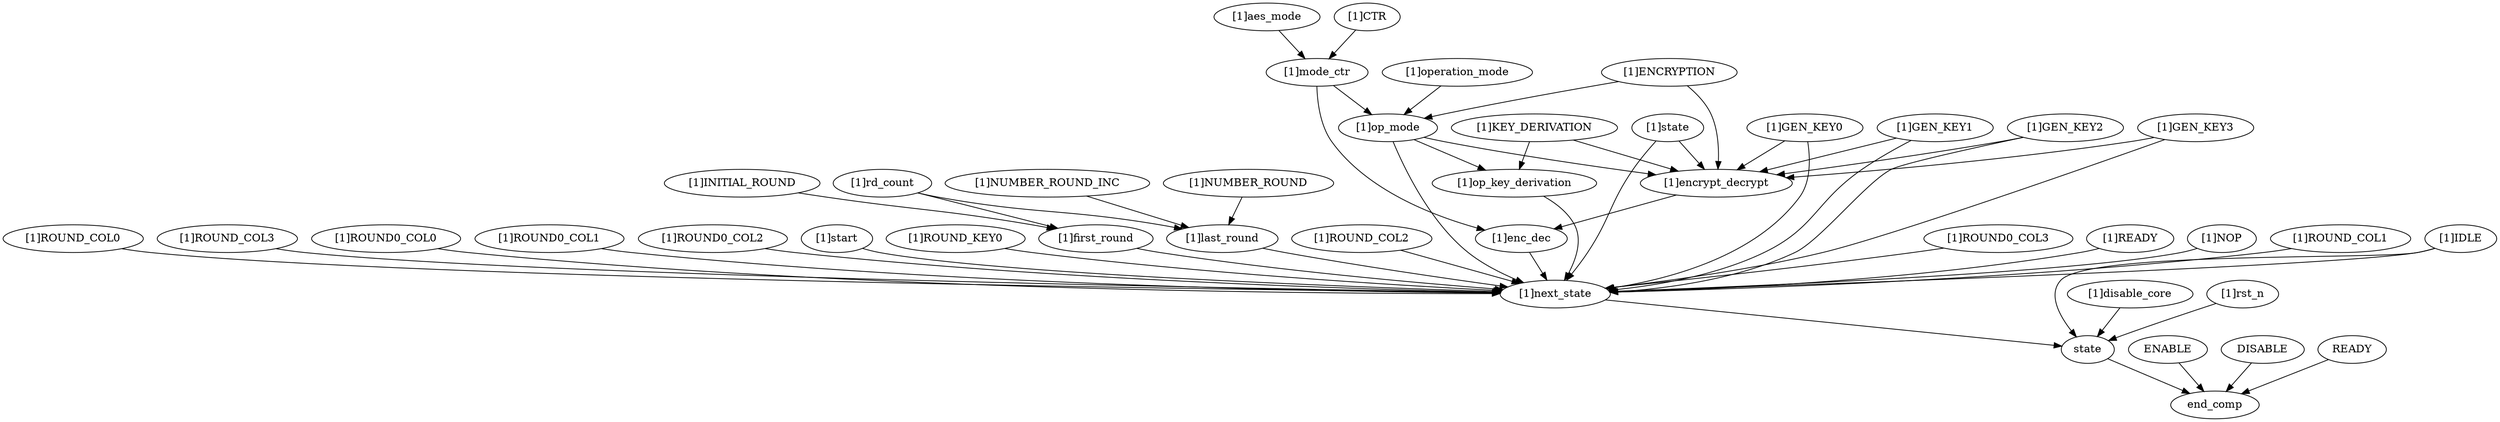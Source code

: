 strict digraph "" {
	"[1]ROUND_COL1"	 [complexity=15,
		importance=0.289818873018,
		rank=0.0193212582012];
	"[1]next_state"	 [complexity=7,
		importance=0.141250938352,
		rank=0.0201787054788];
	"[1]ROUND_COL1" -> "[1]next_state";
	"[1]ROUND_COL0"	 [complexity=19,
		importance=0.43106981137,
		rank=0.022687884809];
	"[1]ROUND_COL0" -> "[1]next_state";
	"[1]ROUND_COL3"	 [complexity=19,
		importance=0.43106981137,
		rank=0.022687884809];
	"[1]ROUND_COL3" -> "[1]next_state";
	ENABLE	 [complexity=5,
		importance=0.0165227519476,
		rank=0.00330455038951];
	end_comp	 [complexity=0,
		importance=0.00920575563279,
		rank=0.0];
	ENABLE -> end_comp;
	"[1]ROUND0_COL0"	 [complexity=13,
		importance=0.289818873018,
		rank=0.0222937594629];
	"[1]ROUND0_COL0" -> "[1]next_state";
	"[1]ROUND0_COL1"	 [complexity=15,
		importance=0.289818873018,
		rank=0.0193212582012];
	"[1]ROUND0_COL1" -> "[1]next_state";
	"[1]ROUND0_COL2"	 [complexity=15,
		importance=0.289818873018,
		rank=0.0193212582012];
	"[1]ROUND0_COL2" -> "[1]next_state";
	"[1]start"	 [complexity=8,
		importance=0.854822626425,
		rank=0.106852828303];
	"[1]start" -> "[1]next_state";
	"[1]ROUND_KEY0"	 [complexity=23,
		importance=0.572320749722,
		rank=0.0248835108575];
	"[1]ROUND_KEY0" -> "[1]next_state";
	"[1]aes_mode"	 [complexity=21,
		importance=0.183999522048,
		rank=0.00876188200227];
	"[1]mode_ctr"	 [complexity=18,
		importance=0.176682525733,
		rank=0.00981569587405];
	"[1]aes_mode" -> "[1]mode_ctr";
	"[1]first_round"	 [complexity=8,
		importance=0.293848776626,
		rank=0.0367310970782];
	"[1]first_round" -> "[1]next_state";
	"[1]ROUND_COL2"	 [complexity=15,
		importance=0.289818873018,
		rank=0.0193212582012];
	"[1]ROUND_COL2" -> "[1]next_state";
	"[1]op_key_derivation"	 [complexity=11,
		importance=0.150616257071,
		rank=0.0136923870065];
	"[1]op_key_derivation" -> "[1]next_state";
	"[1]operation_mode"	 [complexity=18,
		importance=0.171195045515,
		rank=0.00951083586195];
	"[1]op_mode"	 [complexity=14,
		importance=0.1638780492,
		rank=0.0117055749429];
	"[1]operation_mode" -> "[1]op_mode";
	"[1]last_round"	 [complexity=14,
		importance=0.723698791923,
		rank=0.0516927708516];
	"[1]last_round" -> "[1]next_state";
	"[1]IDLE"	 [complexity=13,
		importance=0.43106981137,
		rank=0.0331592162592];
	state	 [complexity=5,
		importance=0.0624571027672,
		rank=0.0124914205534];
	"[1]IDLE" -> state;
	"[1]IDLE" -> "[1]next_state";
	"[1]enc_dec"	 [complexity=49,
		importance=1.71119485205,
		rank=0.0349223439195];
	"[1]mode_ctr" -> "[1]enc_dec";
	"[1]mode_ctr" -> "[1]op_mode";
	"[1]disable_core"	 [complexity=6,
		importance=0.132231201849,
		rank=0.0220385336415];
	"[1]disable_core" -> state;
	"[1]ROUND0_COL3"	 [complexity=17,
		importance=0.43106981137,
		rank=0.0253570477277];
	"[1]ROUND0_COL3" -> "[1]next_state";
	"[1]rd_count"	 [complexity=11,
		importance=0.316331768651,
		rank=0.0287574335138];
	"[1]rd_count" -> "[1]first_round";
	"[1]rd_count" -> "[1]last_round";
	state -> end_comp;
	DISABLE	 [complexity=5,
		importance=0.0165227519476,
		rank=0.00330455038951];
	DISABLE -> end_comp;
	"[1]enc_dec" -> "[1]next_state";
	"[1]encrypt_decrypt"	 [complexity=52,
		importance=1.72801262531,
		rank=0.0332310120252];
	"[1]encrypt_decrypt" -> "[1]enc_dec";
	"[1]READY"	 [complexity=17,
		importance=0.43106981137,
		rank=0.0253570477277];
	"[1]READY" -> "[1]next_state";
	"[1]rst_n"	 [complexity=6,
		importance=0.194688304616,
		rank=0.0324480507694];
	"[1]rst_n" -> state;
	"[1]INITIAL_ROUND"	 [complexity=11,
		importance=0.30116577294,
		rank=0.0273787066309];
	"[1]INITIAL_ROUND" -> "[1]first_round";
	"[1]NUMBER_ROUND"	 [complexity=19,
		importance=0.731015788238,
		rank=0.0384745151704];
	"[1]NUMBER_ROUND" -> "[1]last_round";
	"[1]next_state" -> state;
	"[1]CTR"	 [complexity=21,
		importance=0.183999522048,
		rank=0.00876188200227];
	"[1]CTR" -> "[1]mode_ctr";
	READY	 [complexity=5,
		importance=0.0165227519476,
		rank=0.00330455038951];
	READY -> end_comp;
	"[1]NUMBER_ROUND_INC"	 [complexity=19,
		importance=0.731015788238,
		rank=0.0384745151704];
	"[1]NUMBER_ROUND_INC" -> "[1]last_round";
	"[1]NOP"	 [complexity=11,
		importance=0.148567934667,
		rank=0.0135061758788];
	"[1]NOP" -> "[1]next_state";
	"[1]state"	 [complexity=65,
		importance=1.78126397245,
		rank=0.0274040611146];
	"[1]state" -> "[1]encrypt_decrypt";
	"[1]state" -> "[1]next_state";
	"[1]ENCRYPTION"	 [complexity=18,
		importance=0.171195045515,
		rank=0.00951083586195];
	"[1]ENCRYPTION" -> "[1]encrypt_decrypt";
	"[1]ENCRYPTION" -> "[1]op_mode";
	"[1]op_mode" -> "[1]op_key_derivation";
	"[1]op_mode" -> "[1]encrypt_decrypt";
	"[1]op_mode" -> "[1]next_state";
	"[1]GEN_KEY0"	 [complexity=65,
		importance=1.73532962163,
		rank=0.0266973787943];
	"[1]GEN_KEY0" -> "[1]encrypt_decrypt";
	"[1]GEN_KEY0" -> "[1]next_state";
	"[1]GEN_KEY1"	 [complexity=65,
		importance=1.73532962163,
		rank=0.0266973787943];
	"[1]GEN_KEY1" -> "[1]encrypt_decrypt";
	"[1]GEN_KEY1" -> "[1]next_state";
	"[1]GEN_KEY2"	 [complexity=65,
		importance=1.73532962163,
		rank=0.0266973787943];
	"[1]GEN_KEY2" -> "[1]encrypt_decrypt";
	"[1]GEN_KEY2" -> "[1]next_state";
	"[1]GEN_KEY3"	 [complexity=65,
		importance=1.73532962163,
		rank=0.0266973787943];
	"[1]GEN_KEY3" -> "[1]encrypt_decrypt";
	"[1]GEN_KEY3" -> "[1]next_state";
	"[1]KEY_DERIVATION"	 [complexity=14,
		importance=0.157933253386,
		rank=0.0112809466704];
	"[1]KEY_DERIVATION" -> "[1]op_key_derivation";
	"[1]KEY_DERIVATION" -> "[1]encrypt_decrypt";
}
